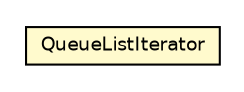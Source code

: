 #!/usr/local/bin/dot
#
# Class diagram 
# Generated by UMLGraph version 5.4 (http://www.umlgraph.org/)
#

digraph G {
	edge [fontname="Helvetica",fontsize=10,labelfontname="Helvetica",labelfontsize=10];
	node [fontname="Helvetica",fontsize=10,shape=plaintext];
	nodesep=0.25;
	ranksep=0.5;
	// jsl.modeling.elements.queue.Queue.QueueListIterator
	c157791 [label=<<table title="jsl.modeling.elements.queue.Queue.QueueListIterator" border="0" cellborder="1" cellspacing="0" cellpadding="2" port="p" bgcolor="lemonChiffon" href="./Queue.QueueListIterator.html">
		<tr><td><table border="0" cellspacing="0" cellpadding="1">
<tr><td align="center" balign="center"> QueueListIterator </td></tr>
		</table></td></tr>
		</table>>, URL="./Queue.QueueListIterator.html", fontname="Helvetica", fontcolor="black", fontsize=9.0];
}

